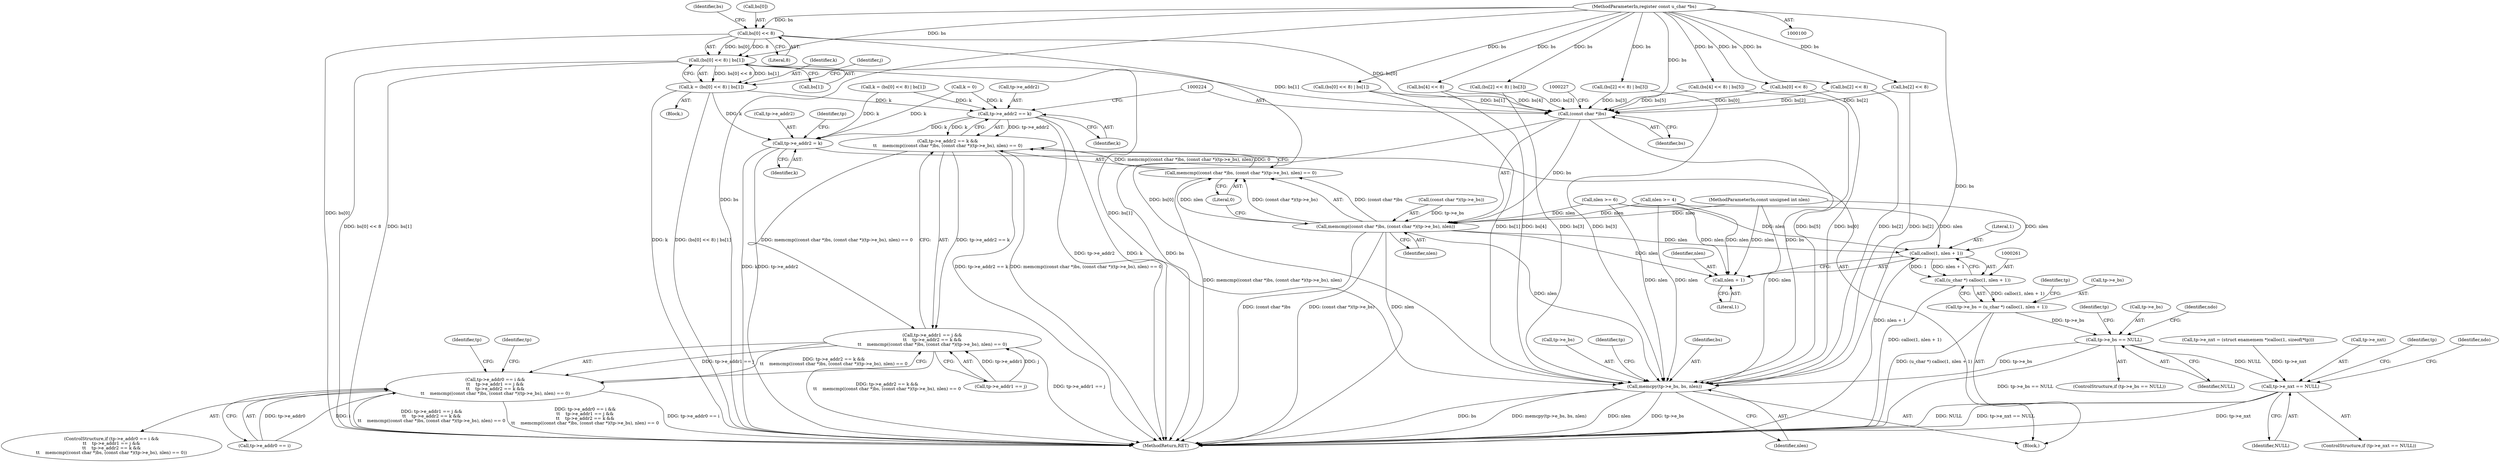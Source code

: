 digraph "1_tcpdump_730fc35968c5433b9e2a829779057f4f9495dc51_1@array" {
"1000117" [label="(Call,bs[0] << 8)"];
"1000102" [label="(MethodParameterIn,register const u_char *bs)"];
"1000116" [label="(Call,(bs[0] << 8) | bs[1])"];
"1000114" [label="(Call,k = (bs[0] << 8) | bs[1])"];
"1000216" [label="(Call,tp->e_addr2 == k)"];
"1000215" [label="(Call,tp->e_addr2 == k &&\n\t\t    memcmp((const char *)bs, (const char *)(tp->e_bs), nlen) == 0)"];
"1000209" [label="(Call,tp->e_addr1 == j &&\n\t\t    tp->e_addr2 == k &&\n\t\t    memcmp((const char *)bs, (const char *)(tp->e_bs), nlen) == 0)"];
"1000203" [label="(Call,tp->e_addr0 == i &&\n\t\t    tp->e_addr1 == j &&\n\t\t    tp->e_addr2 == k &&\n\t\t    memcmp((const char *)bs, (const char *)(tp->e_bs), nlen) == 0)"];
"1000251" [label="(Call,tp->e_addr2 = k)"];
"1000223" [label="(Call,(const char *)bs)"];
"1000222" [label="(Call,memcmp((const char *)bs, (const char *)(tp->e_bs), nlen))"];
"1000221" [label="(Call,memcmp((const char *)bs, (const char *)(tp->e_bs), nlen) == 0)"];
"1000262" [label="(Call,calloc(1, nlen + 1))"];
"1000260" [label="(Call,(u_char *) calloc(1, nlen + 1))"];
"1000256" [label="(Call,tp->e_bs = (u_char *) calloc(1, nlen + 1))"];
"1000268" [label="(Call,tp->e_bs == NULL)"];
"1000276" [label="(Call,memcpy(tp->e_bs, bs, nlen))"];
"1000294" [label="(Call,tp->e_nxt == NULL)"];
"1000264" [label="(Call,nlen + 1)"];
"1000128" [label="(Call,bs[2] << 8)"];
"1000268" [label="(Call,tp->e_bs == NULL)"];
"1000220" [label="(Identifier,k)"];
"1000282" [label="(Call,tp->e_nxt = (struct enamemem *)calloc(1, sizeof(*tp)))"];
"1000260" [label="(Call,(u_char *) calloc(1, nlen + 1))"];
"1000269" [label="(Call,tp->e_bs)"];
"1000138" [label="(Call,(bs[4] << 8) | bs[5])"];
"1000274" [label="(Identifier,ndo)"];
"1000280" [label="(Identifier,bs)"];
"1000217" [label="(Call,tp->e_addr2)"];
"1000234" [label="(Identifier,tp)"];
"1000110" [label="(Call,nlen >= 6)"];
"1000117" [label="(Call,bs[0] << 8)"];
"1000149" [label="(Call,nlen >= 4)"];
"1000256" [label="(Call,tp->e_bs = (u_char *) calloc(1, nlen + 1))"];
"1000203" [label="(Call,tp->e_addr0 == i &&\n\t\t    tp->e_addr1 == j &&\n\t\t    tp->e_addr2 == k &&\n\t\t    memcmp((const char *)bs, (const char *)(tp->e_bs), nlen) == 0)"];
"1000278" [label="(Identifier,tp)"];
"1000155" [label="(Call,(bs[0] << 8) | bs[1])"];
"1000122" [label="(Call,bs[1])"];
"1000216" [label="(Call,tp->e_addr2 == k)"];
"1000294" [label="(Call,tp->e_nxt == NULL)"];
"1000293" [label="(ControlStructure,if (tp->e_nxt == NULL))"];
"1000139" [label="(Call,bs[4] << 8)"];
"1000113" [label="(Block,)"];
"1000226" [label="(Call,(const char *)(tp->e_bs))"];
"1000298" [label="(Identifier,NULL)"];
"1000166" [label="(Call,(bs[2] << 8) | bs[3])"];
"1000270" [label="(Identifier,tp)"];
"1000237" [label="(Identifier,tp)"];
"1000225" [label="(Identifier,bs)"];
"1000277" [label="(Call,tp->e_bs)"];
"1000202" [label="(ControlStructure,if (tp->e_addr0 == i &&\n\t\t    tp->e_addr1 == j &&\n\t\t    tp->e_addr2 == k &&\n\t\t    memcmp((const char *)bs, (const char *)(tp->e_bs), nlen) == 0))"];
"1000257" [label="(Call,tp->e_bs)"];
"1000209" [label="(Call,tp->e_addr1 == j &&\n\t\t    tp->e_addr2 == k &&\n\t\t    memcmp((const char *)bs, (const char *)(tp->e_bs), nlen) == 0)"];
"1000252" [label="(Call,tp->e_addr2)"];
"1000265" [label="(Identifier,nlen)"];
"1000284" [label="(Identifier,tp)"];
"1000262" [label="(Call,calloc(1, nlen + 1))"];
"1000267" [label="(ControlStructure,if (tp->e_bs == NULL))"];
"1000276" [label="(Call,memcpy(tp->e_bs, bs, nlen))"];
"1000104" [label="(Block,)"];
"1000272" [label="(Identifier,NULL)"];
"1000153" [label="(Call,k = (bs[0] << 8) | bs[1])"];
"1000204" [label="(Call,tp->e_addr0 == i)"];
"1000281" [label="(Identifier,nlen)"];
"1000295" [label="(Call,tp->e_nxt)"];
"1000116" [label="(Call,(bs[0] << 8) | bs[1])"];
"1000264" [label="(Call,nlen + 1)"];
"1000232" [label="(Literal,0)"];
"1000258" [label="(Identifier,tp)"];
"1000127" [label="(Call,(bs[2] << 8) | bs[3])"];
"1000118" [label="(Call,bs[0])"];
"1000221" [label="(Call,memcmp((const char *)bs, (const char *)(tp->e_bs), nlen) == 0)"];
"1000215" [label="(Call,tp->e_addr2 == k &&\n\t\t    memcmp((const char *)bs, (const char *)(tp->e_bs), nlen) == 0)"];
"1000115" [label="(Identifier,k)"];
"1000222" [label="(Call,memcmp((const char *)bs, (const char *)(tp->e_bs), nlen))"];
"1000231" [label="(Identifier,nlen)"];
"1000255" [label="(Identifier,k)"];
"1000121" [label="(Literal,8)"];
"1000156" [label="(Call,bs[0] << 8)"];
"1000114" [label="(Call,k = (bs[0] << 8) | bs[1])"];
"1000304" [label="(MethodReturn,RET)"];
"1000303" [label="(Identifier,tp)"];
"1000266" [label="(Literal,1)"];
"1000123" [label="(Identifier,bs)"];
"1000263" [label="(Literal,1)"];
"1000223" [label="(Call,(const char *)bs)"];
"1000210" [label="(Call,tp->e_addr1 == j)"];
"1000103" [label="(MethodParameterIn,const unsigned int nlen)"];
"1000126" [label="(Identifier,j)"];
"1000167" [label="(Call,bs[2] << 8)"];
"1000183" [label="(Call,k = 0)"];
"1000102" [label="(MethodParameterIn,register const u_char *bs)"];
"1000251" [label="(Call,tp->e_addr2 = k)"];
"1000300" [label="(Identifier,ndo)"];
"1000117" -> "1000116"  [label="AST: "];
"1000117" -> "1000121"  [label="CFG: "];
"1000118" -> "1000117"  [label="AST: "];
"1000121" -> "1000117"  [label="AST: "];
"1000123" -> "1000117"  [label="CFG: "];
"1000117" -> "1000304"  [label="DDG: bs[0]"];
"1000117" -> "1000116"  [label="DDG: bs[0]"];
"1000117" -> "1000116"  [label="DDG: 8"];
"1000102" -> "1000117"  [label="DDG: bs"];
"1000117" -> "1000223"  [label="DDG: bs[0]"];
"1000117" -> "1000276"  [label="DDG: bs[0]"];
"1000102" -> "1000100"  [label="AST: "];
"1000102" -> "1000304"  [label="DDG: bs"];
"1000102" -> "1000116"  [label="DDG: bs"];
"1000102" -> "1000128"  [label="DDG: bs"];
"1000102" -> "1000127"  [label="DDG: bs"];
"1000102" -> "1000139"  [label="DDG: bs"];
"1000102" -> "1000138"  [label="DDG: bs"];
"1000102" -> "1000156"  [label="DDG: bs"];
"1000102" -> "1000155"  [label="DDG: bs"];
"1000102" -> "1000167"  [label="DDG: bs"];
"1000102" -> "1000166"  [label="DDG: bs"];
"1000102" -> "1000223"  [label="DDG: bs"];
"1000102" -> "1000276"  [label="DDG: bs"];
"1000116" -> "1000114"  [label="AST: "];
"1000116" -> "1000122"  [label="CFG: "];
"1000122" -> "1000116"  [label="AST: "];
"1000114" -> "1000116"  [label="CFG: "];
"1000116" -> "1000304"  [label="DDG: bs[0] << 8"];
"1000116" -> "1000304"  [label="DDG: bs[1]"];
"1000116" -> "1000114"  [label="DDG: bs[0] << 8"];
"1000116" -> "1000114"  [label="DDG: bs[1]"];
"1000116" -> "1000223"  [label="DDG: bs[1]"];
"1000116" -> "1000276"  [label="DDG: bs[1]"];
"1000114" -> "1000113"  [label="AST: "];
"1000115" -> "1000114"  [label="AST: "];
"1000126" -> "1000114"  [label="CFG: "];
"1000114" -> "1000304"  [label="DDG: k"];
"1000114" -> "1000304"  [label="DDG: (bs[0] << 8) | bs[1]"];
"1000114" -> "1000216"  [label="DDG: k"];
"1000114" -> "1000251"  [label="DDG: k"];
"1000216" -> "1000215"  [label="AST: "];
"1000216" -> "1000220"  [label="CFG: "];
"1000217" -> "1000216"  [label="AST: "];
"1000220" -> "1000216"  [label="AST: "];
"1000224" -> "1000216"  [label="CFG: "];
"1000215" -> "1000216"  [label="CFG: "];
"1000216" -> "1000304"  [label="DDG: tp->e_addr2"];
"1000216" -> "1000304"  [label="DDG: k"];
"1000216" -> "1000215"  [label="DDG: tp->e_addr2"];
"1000216" -> "1000215"  [label="DDG: k"];
"1000183" -> "1000216"  [label="DDG: k"];
"1000153" -> "1000216"  [label="DDG: k"];
"1000216" -> "1000251"  [label="DDG: k"];
"1000215" -> "1000209"  [label="AST: "];
"1000215" -> "1000221"  [label="CFG: "];
"1000221" -> "1000215"  [label="AST: "];
"1000209" -> "1000215"  [label="CFG: "];
"1000215" -> "1000304"  [label="DDG: memcmp((const char *)bs, (const char *)(tp->e_bs), nlen) == 0"];
"1000215" -> "1000304"  [label="DDG: tp->e_addr2 == k"];
"1000215" -> "1000209"  [label="DDG: tp->e_addr2 == k"];
"1000215" -> "1000209"  [label="DDG: memcmp((const char *)bs, (const char *)(tp->e_bs), nlen) == 0"];
"1000221" -> "1000215"  [label="DDG: memcmp((const char *)bs, (const char *)(tp->e_bs), nlen)"];
"1000221" -> "1000215"  [label="DDG: 0"];
"1000209" -> "1000203"  [label="AST: "];
"1000209" -> "1000210"  [label="CFG: "];
"1000210" -> "1000209"  [label="AST: "];
"1000203" -> "1000209"  [label="CFG: "];
"1000209" -> "1000304"  [label="DDG: tp->e_addr1 == j"];
"1000209" -> "1000304"  [label="DDG: tp->e_addr2 == k &&\n\t\t    memcmp((const char *)bs, (const char *)(tp->e_bs), nlen) == 0"];
"1000209" -> "1000203"  [label="DDG: tp->e_addr1 == j"];
"1000209" -> "1000203"  [label="DDG: tp->e_addr2 == k &&\n\t\t    memcmp((const char *)bs, (const char *)(tp->e_bs), nlen) == 0"];
"1000210" -> "1000209"  [label="DDG: tp->e_addr1"];
"1000210" -> "1000209"  [label="DDG: j"];
"1000203" -> "1000202"  [label="AST: "];
"1000203" -> "1000204"  [label="CFG: "];
"1000204" -> "1000203"  [label="AST: "];
"1000234" -> "1000203"  [label="CFG: "];
"1000237" -> "1000203"  [label="CFG: "];
"1000203" -> "1000304"  [label="DDG: tp->e_addr0 == i"];
"1000203" -> "1000304"  [label="DDG: tp->e_addr1 == j &&\n\t\t    tp->e_addr2 == k &&\n\t\t    memcmp((const char *)bs, (const char *)(tp->e_bs), nlen) == 0"];
"1000203" -> "1000304"  [label="DDG: tp->e_addr0 == i &&\n\t\t    tp->e_addr1 == j &&\n\t\t    tp->e_addr2 == k &&\n\t\t    memcmp((const char *)bs, (const char *)(tp->e_bs), nlen) == 0"];
"1000204" -> "1000203"  [label="DDG: tp->e_addr0"];
"1000204" -> "1000203"  [label="DDG: i"];
"1000251" -> "1000104"  [label="AST: "];
"1000251" -> "1000255"  [label="CFG: "];
"1000252" -> "1000251"  [label="AST: "];
"1000255" -> "1000251"  [label="AST: "];
"1000258" -> "1000251"  [label="CFG: "];
"1000251" -> "1000304"  [label="DDG: k"];
"1000251" -> "1000304"  [label="DDG: tp->e_addr2"];
"1000183" -> "1000251"  [label="DDG: k"];
"1000153" -> "1000251"  [label="DDG: k"];
"1000223" -> "1000222"  [label="AST: "];
"1000223" -> "1000225"  [label="CFG: "];
"1000224" -> "1000223"  [label="AST: "];
"1000225" -> "1000223"  [label="AST: "];
"1000227" -> "1000223"  [label="CFG: "];
"1000223" -> "1000304"  [label="DDG: bs"];
"1000223" -> "1000222"  [label="DDG: bs"];
"1000167" -> "1000223"  [label="DDG: bs[2]"];
"1000156" -> "1000223"  [label="DDG: bs[0]"];
"1000139" -> "1000223"  [label="DDG: bs[4]"];
"1000155" -> "1000223"  [label="DDG: bs[1]"];
"1000166" -> "1000223"  [label="DDG: bs[3]"];
"1000128" -> "1000223"  [label="DDG: bs[2]"];
"1000138" -> "1000223"  [label="DDG: bs[5]"];
"1000127" -> "1000223"  [label="DDG: bs[3]"];
"1000223" -> "1000276"  [label="DDG: bs"];
"1000222" -> "1000221"  [label="AST: "];
"1000222" -> "1000231"  [label="CFG: "];
"1000226" -> "1000222"  [label="AST: "];
"1000231" -> "1000222"  [label="AST: "];
"1000232" -> "1000222"  [label="CFG: "];
"1000222" -> "1000304"  [label="DDG: (const char *)bs"];
"1000222" -> "1000304"  [label="DDG: (const char *)(tp->e_bs)"];
"1000222" -> "1000304"  [label="DDG: nlen"];
"1000222" -> "1000221"  [label="DDG: (const char *)bs"];
"1000222" -> "1000221"  [label="DDG: (const char *)(tp->e_bs)"];
"1000222" -> "1000221"  [label="DDG: nlen"];
"1000226" -> "1000222"  [label="DDG: tp->e_bs"];
"1000149" -> "1000222"  [label="DDG: nlen"];
"1000110" -> "1000222"  [label="DDG: nlen"];
"1000103" -> "1000222"  [label="DDG: nlen"];
"1000222" -> "1000262"  [label="DDG: nlen"];
"1000222" -> "1000264"  [label="DDG: nlen"];
"1000222" -> "1000276"  [label="DDG: nlen"];
"1000221" -> "1000232"  [label="CFG: "];
"1000232" -> "1000221"  [label="AST: "];
"1000221" -> "1000304"  [label="DDG: memcmp((const char *)bs, (const char *)(tp->e_bs), nlen)"];
"1000262" -> "1000260"  [label="AST: "];
"1000262" -> "1000264"  [label="CFG: "];
"1000263" -> "1000262"  [label="AST: "];
"1000264" -> "1000262"  [label="AST: "];
"1000260" -> "1000262"  [label="CFG: "];
"1000262" -> "1000304"  [label="DDG: nlen + 1"];
"1000262" -> "1000260"  [label="DDG: 1"];
"1000262" -> "1000260"  [label="DDG: nlen + 1"];
"1000149" -> "1000262"  [label="DDG: nlen"];
"1000110" -> "1000262"  [label="DDG: nlen"];
"1000103" -> "1000262"  [label="DDG: nlen"];
"1000260" -> "1000256"  [label="AST: "];
"1000261" -> "1000260"  [label="AST: "];
"1000256" -> "1000260"  [label="CFG: "];
"1000260" -> "1000304"  [label="DDG: calloc(1, nlen + 1)"];
"1000260" -> "1000256"  [label="DDG: calloc(1, nlen + 1)"];
"1000256" -> "1000104"  [label="AST: "];
"1000257" -> "1000256"  [label="AST: "];
"1000270" -> "1000256"  [label="CFG: "];
"1000256" -> "1000304"  [label="DDG: (u_char *) calloc(1, nlen + 1)"];
"1000256" -> "1000268"  [label="DDG: tp->e_bs"];
"1000268" -> "1000267"  [label="AST: "];
"1000268" -> "1000272"  [label="CFG: "];
"1000269" -> "1000268"  [label="AST: "];
"1000272" -> "1000268"  [label="AST: "];
"1000274" -> "1000268"  [label="CFG: "];
"1000278" -> "1000268"  [label="CFG: "];
"1000268" -> "1000304"  [label="DDG: tp->e_bs == NULL"];
"1000268" -> "1000276"  [label="DDG: tp->e_bs"];
"1000268" -> "1000294"  [label="DDG: NULL"];
"1000276" -> "1000104"  [label="AST: "];
"1000276" -> "1000281"  [label="CFG: "];
"1000277" -> "1000276"  [label="AST: "];
"1000280" -> "1000276"  [label="AST: "];
"1000281" -> "1000276"  [label="AST: "];
"1000284" -> "1000276"  [label="CFG: "];
"1000276" -> "1000304"  [label="DDG: bs"];
"1000276" -> "1000304"  [label="DDG: memcpy(tp->e_bs, bs, nlen)"];
"1000276" -> "1000304"  [label="DDG: nlen"];
"1000276" -> "1000304"  [label="DDG: tp->e_bs"];
"1000167" -> "1000276"  [label="DDG: bs[2]"];
"1000156" -> "1000276"  [label="DDG: bs[0]"];
"1000139" -> "1000276"  [label="DDG: bs[4]"];
"1000155" -> "1000276"  [label="DDG: bs[1]"];
"1000166" -> "1000276"  [label="DDG: bs[3]"];
"1000128" -> "1000276"  [label="DDG: bs[2]"];
"1000138" -> "1000276"  [label="DDG: bs[5]"];
"1000127" -> "1000276"  [label="DDG: bs[3]"];
"1000103" -> "1000276"  [label="DDG: nlen"];
"1000149" -> "1000276"  [label="DDG: nlen"];
"1000110" -> "1000276"  [label="DDG: nlen"];
"1000294" -> "1000293"  [label="AST: "];
"1000294" -> "1000298"  [label="CFG: "];
"1000295" -> "1000294"  [label="AST: "];
"1000298" -> "1000294"  [label="AST: "];
"1000300" -> "1000294"  [label="CFG: "];
"1000303" -> "1000294"  [label="CFG: "];
"1000294" -> "1000304"  [label="DDG: NULL"];
"1000294" -> "1000304"  [label="DDG: tp->e_nxt == NULL"];
"1000294" -> "1000304"  [label="DDG: tp->e_nxt"];
"1000282" -> "1000294"  [label="DDG: tp->e_nxt"];
"1000264" -> "1000266"  [label="CFG: "];
"1000265" -> "1000264"  [label="AST: "];
"1000266" -> "1000264"  [label="AST: "];
"1000149" -> "1000264"  [label="DDG: nlen"];
"1000110" -> "1000264"  [label="DDG: nlen"];
"1000103" -> "1000264"  [label="DDG: nlen"];
}
